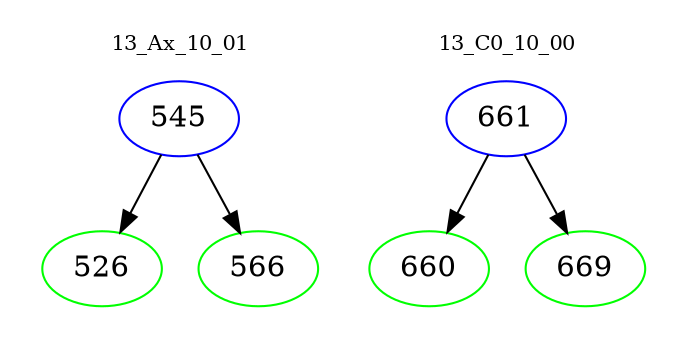 digraph{
subgraph cluster_0 {
color = white
label = "13_Ax_10_01";
fontsize=10;
T0_545 [label="545", color="blue"]
T0_545 -> T0_526 [color="black"]
T0_526 [label="526", color="green"]
T0_545 -> T0_566 [color="black"]
T0_566 [label="566", color="green"]
}
subgraph cluster_1 {
color = white
label = "13_C0_10_00";
fontsize=10;
T1_661 [label="661", color="blue"]
T1_661 -> T1_660 [color="black"]
T1_660 [label="660", color="green"]
T1_661 -> T1_669 [color="black"]
T1_669 [label="669", color="green"]
}
}
